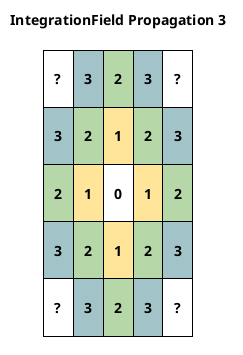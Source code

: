 @startuml int_field_prop3

title
IntegrationField Propagation 3

|\n   ?   \n|<#a2c4c9>\n   3   \n|<#b6d7a8>\n   2   \n|<#a2c4c9>\n   3   \n|\n   ?   \n|
|<#a2c4c9>\n   3   \n|<#b6d7a8>\n   2   \n|<#ffe599>\n   1   \n|<#b6d7a8>\n   2   \n|<#a2c4c9>\n   3   \n|
|<#b6d7a8>\n   2   \n|<#ffe599>\n   1   \n|\n   0   \n|<#ffe599>\n   1   \n|<#b6d7a8>\n   2   \n|
|<#a2c4c9>\n   3   \n|<#b6d7a8>\n   2   \n|<#ffe599>\n   1   \n|<#b6d7a8>\n   2   \n|<#a2c4c9>\n   3   \n|
|\n   ?   \n|<#a2c4c9>\n   3   \n|<#b6d7a8>\n   2   \n|<#a2c4c9>\n   3   \n|\n   ?   \n|
end title
@enduml
